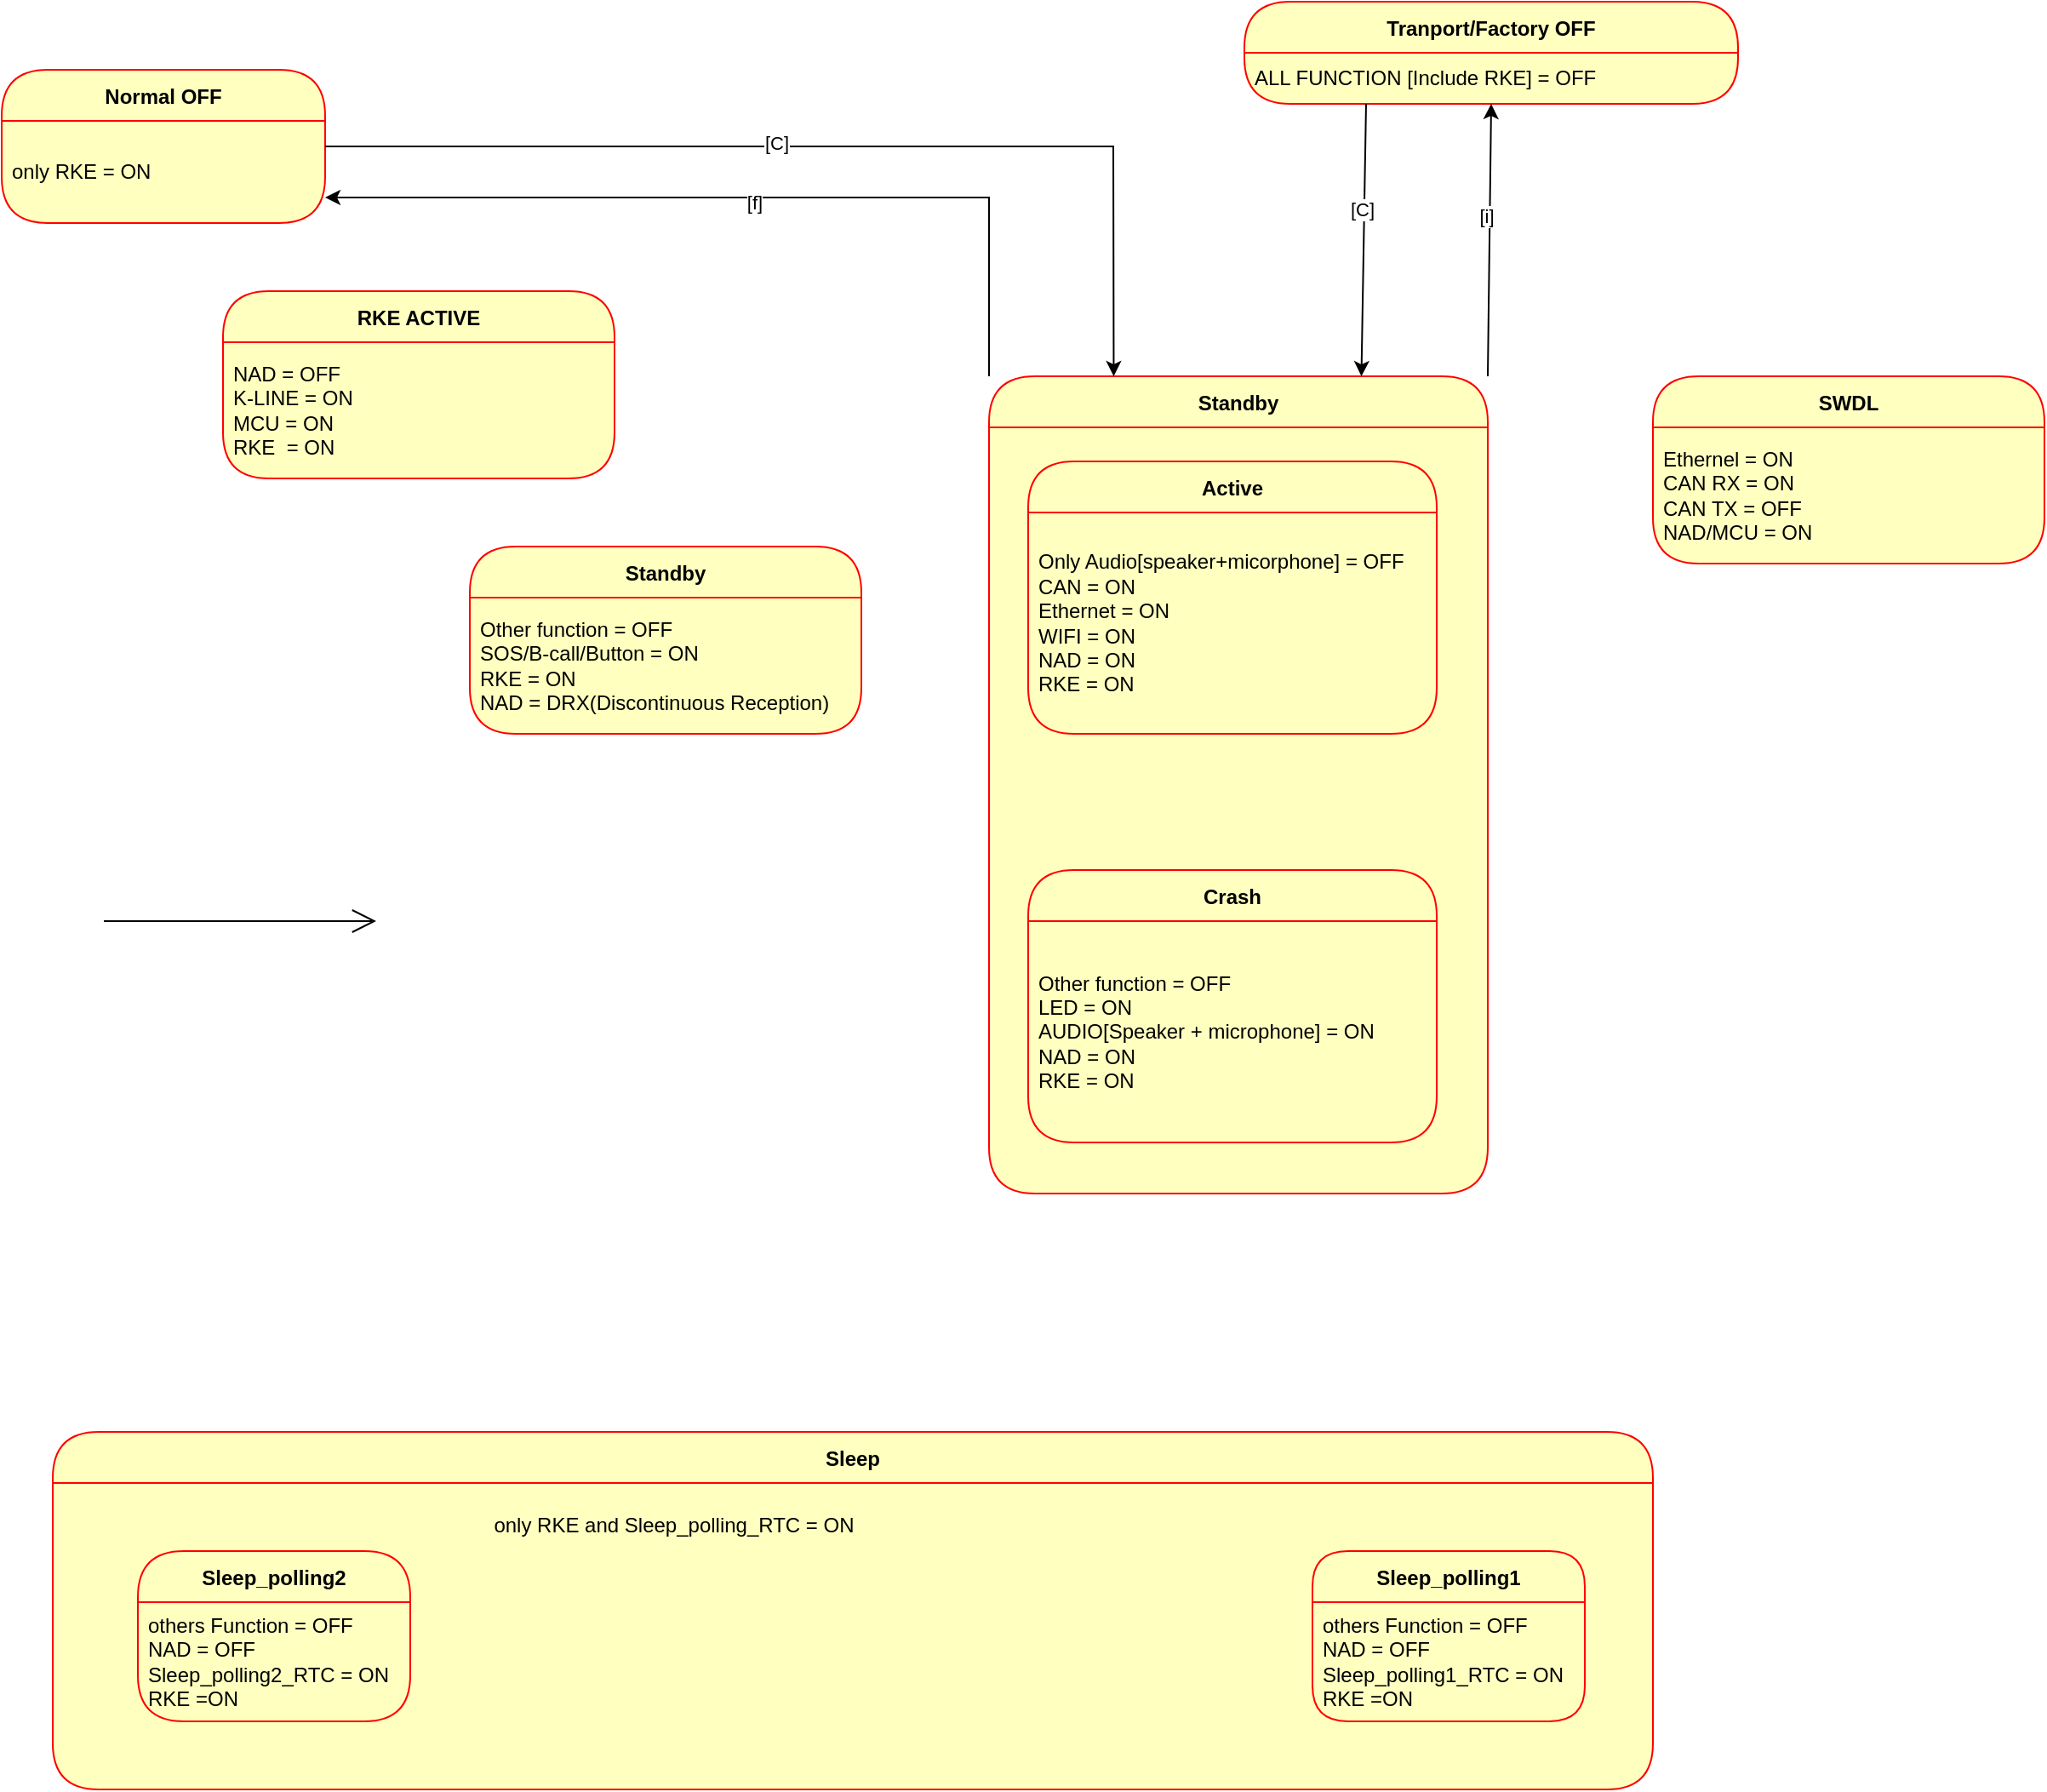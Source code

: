 <mxfile version="24.7.7">
  <diagram name="第 1 页" id="T9h1A44nFVKscxZu4C0u">
    <mxGraphModel dx="1435" dy="804" grid="1" gridSize="10" guides="1" tooltips="1" connect="1" arrows="1" fold="1" page="1" pageScale="1" pageWidth="827" pageHeight="1169" math="0" shadow="0">
      <root>
        <mxCell id="0" />
        <mxCell id="1" parent="0" />
        <mxCell id="-wjqPZiUZvuAArumJ4SB-4" value="Normal OFF" style="swimlane;fontStyle=1;align=center;verticalAlign=middle;childLayout=stackLayout;horizontal=1;startSize=30;horizontalStack=0;resizeParent=0;resizeLast=1;container=0;fontColor=#000000;collapsible=0;rounded=1;arcSize=30;strokeColor=#ff0000;fillColor=#ffffc0;swimlaneFillColor=#ffffc0;dropTarget=0;" parent="1" vertex="1">
          <mxGeometry x="40" y="60" width="190" height="90" as="geometry" />
        </mxCell>
        <mxCell id="-wjqPZiUZvuAArumJ4SB-5" value="only RKE = ON" style="text;html=1;strokeColor=none;fillColor=none;align=left;verticalAlign=middle;spacingLeft=4;spacingRight=4;whiteSpace=wrap;overflow=hidden;rotatable=0;fontColor=#000000;" parent="-wjqPZiUZvuAArumJ4SB-4" vertex="1">
          <mxGeometry y="30" width="190" height="60" as="geometry" />
        </mxCell>
        <mxCell id="-wjqPZiUZvuAArumJ4SB-8" value="Sleep" style="swimlane;fontStyle=1;align=center;verticalAlign=middle;childLayout=stackLayout;horizontal=1;startSize=30;horizontalStack=0;resizeParent=0;resizeLast=1;container=0;fontColor=#000000;collapsible=0;rounded=1;arcSize=30;strokeColor=#ff0000;fillColor=#ffffc0;swimlaneFillColor=#ffffc0;dropTarget=0;" parent="1" vertex="1">
          <mxGeometry x="70" y="860" width="940" height="210" as="geometry" />
        </mxCell>
        <mxCell id="KqpTENBeh_g4gQOxuys7-3" value="" style="endArrow=open;endFill=1;endSize=12;html=1;rounded=0;" edge="1" parent="1">
          <mxGeometry width="160" relative="1" as="geometry">
            <mxPoint x="100" y="560" as="sourcePoint" />
            <mxPoint x="260" y="560" as="targetPoint" />
          </mxGeometry>
        </mxCell>
        <mxCell id="KqpTENBeh_g4gQOxuys7-5" value="Tranport/Factory OFF" style="swimlane;fontStyle=1;align=center;verticalAlign=middle;childLayout=stackLayout;horizontal=1;startSize=30;horizontalStack=0;resizeParent=0;resizeLast=1;container=0;fontColor=#000000;collapsible=0;rounded=1;arcSize=30;strokeColor=#ff0000;fillColor=#ffffc0;swimlaneFillColor=#ffffc0;dropTarget=0;" vertex="1" parent="1">
          <mxGeometry x="770" y="20" width="290" height="60" as="geometry" />
        </mxCell>
        <mxCell id="KqpTENBeh_g4gQOxuys7-6" value="ALL FUNCTION [Include RKE] = OFF" style="text;html=1;strokeColor=none;fillColor=none;align=left;verticalAlign=middle;spacingLeft=4;spacingRight=4;whiteSpace=wrap;overflow=hidden;rotatable=0;fontColor=#000000;" vertex="1" parent="KqpTENBeh_g4gQOxuys7-5">
          <mxGeometry y="30" width="290" height="30" as="geometry" />
        </mxCell>
        <mxCell id="KqpTENBeh_g4gQOxuys7-7" value="RKE ACTIVE" style="swimlane;fontStyle=1;align=center;verticalAlign=middle;childLayout=stackLayout;horizontal=1;startSize=30;horizontalStack=0;resizeParent=0;resizeLast=1;container=0;fontColor=#000000;collapsible=0;rounded=1;arcSize=30;strokeColor=#ff0000;fillColor=#ffffc0;swimlaneFillColor=#ffffc0;dropTarget=0;" vertex="1" parent="1">
          <mxGeometry x="170" y="190" width="230" height="110" as="geometry" />
        </mxCell>
        <mxCell id="KqpTENBeh_g4gQOxuys7-8" value="NAD = OFF&lt;br&gt;K-LINE = ON&lt;div&gt;MCU = ON&lt;/div&gt;&lt;div&gt;RKE&amp;nbsp; = ON&lt;/div&gt;" style="text;html=1;strokeColor=none;fillColor=none;align=left;verticalAlign=middle;spacingLeft=4;spacingRight=4;whiteSpace=wrap;overflow=hidden;rotatable=0;fontColor=#000000;" vertex="1" parent="KqpTENBeh_g4gQOxuys7-7">
          <mxGeometry y="30" width="230" height="80" as="geometry" />
        </mxCell>
        <mxCell id="KqpTENBeh_g4gQOxuys7-12" value="Standby" style="swimlane;fontStyle=1;align=center;verticalAlign=middle;childLayout=stackLayout;horizontal=1;startSize=30;horizontalStack=0;resizeParent=0;resizeLast=1;container=0;fontColor=#000000;collapsible=0;rounded=1;arcSize=30;strokeColor=#ff0000;fillColor=#ffffc0;swimlaneFillColor=#ffffc0;dropTarget=0;" vertex="1" parent="1">
          <mxGeometry x="315" y="340" width="230" height="110" as="geometry" />
        </mxCell>
        <mxCell id="KqpTENBeh_g4gQOxuys7-13" value="Other function = OFF&lt;div&gt;SOS/B-call/Button = ON&lt;br&gt;RKE = ON&lt;/div&gt;&lt;div&gt;NAD = DRX(Discontinuous Reception)&lt;/div&gt;" style="text;html=1;strokeColor=none;fillColor=none;align=left;verticalAlign=middle;spacingLeft=4;spacingRight=4;whiteSpace=wrap;overflow=hidden;rotatable=0;fontColor=#000000;" vertex="1" parent="KqpTENBeh_g4gQOxuys7-12">
          <mxGeometry y="30" width="230" height="80" as="geometry" />
        </mxCell>
        <mxCell id="KqpTENBeh_g4gQOxuys7-17" value="SWDL" style="swimlane;fontStyle=1;align=center;verticalAlign=middle;childLayout=stackLayout;horizontal=1;startSize=30;horizontalStack=0;resizeParent=0;resizeLast=1;container=0;fontColor=#000000;collapsible=0;rounded=1;arcSize=30;strokeColor=#ff0000;fillColor=#ffffc0;swimlaneFillColor=#ffffc0;dropTarget=0;" vertex="1" parent="1">
          <mxGeometry x="1010" y="240" width="230" height="110" as="geometry" />
        </mxCell>
        <mxCell id="KqpTENBeh_g4gQOxuys7-18" value="Ethernel = ON&lt;br&gt;CAN RX = ON&lt;div&gt;CAN TX = OFF&lt;/div&gt;&lt;div&gt;NAD/MCU = ON&lt;/div&gt;" style="text;html=1;strokeColor=none;fillColor=none;align=left;verticalAlign=middle;spacingLeft=4;spacingRight=4;whiteSpace=wrap;overflow=hidden;rotatable=0;fontColor=#000000;" vertex="1" parent="KqpTENBeh_g4gQOxuys7-17">
          <mxGeometry y="30" width="230" height="80" as="geometry" />
        </mxCell>
        <mxCell id="KqpTENBeh_g4gQOxuys7-29" value="" style="group" vertex="1" connectable="0" parent="1">
          <mxGeometry x="620" y="240" width="323" height="620" as="geometry" />
        </mxCell>
        <mxCell id="KqpTENBeh_g4gQOxuys7-48" style="edgeStyle=none;rounded=0;orthogonalLoop=1;jettySize=auto;html=1;exitX=0.75;exitY=0;exitDx=0;exitDy=0;" edge="1" parent="KqpTENBeh_g4gQOxuys7-29" source="KqpTENBeh_g4gQOxuys7-14">
          <mxGeometry relative="1" as="geometry">
            <mxPoint x="219.545" y="-0.364" as="targetPoint" />
          </mxGeometry>
        </mxCell>
        <mxCell id="KqpTENBeh_g4gQOxuys7-14" value="Standby" style="swimlane;fontStyle=1;align=center;verticalAlign=middle;childLayout=stackLayout;horizontal=1;startSize=30;horizontalStack=0;resizeParent=0;resizeLast=1;container=0;fontColor=#000000;collapsible=0;rounded=1;arcSize=30;strokeColor=#ff0000;fillColor=#ffffc0;swimlaneFillColor=#ffffc0;dropTarget=0;" vertex="1" parent="KqpTENBeh_g4gQOxuys7-29">
          <mxGeometry width="293" height="480" as="geometry" />
        </mxCell>
        <mxCell id="KqpTENBeh_g4gQOxuys7-24" value="Crash" style="swimlane;fontStyle=1;align=center;verticalAlign=middle;childLayout=stackLayout;horizontal=1;startSize=30;horizontalStack=0;resizeParent=0;resizeLast=1;container=0;fontColor=#000000;collapsible=0;rounded=1;arcSize=30;strokeColor=#ff0000;fillColor=#ffffc0;swimlaneFillColor=#ffffc0;dropTarget=0;" vertex="1" parent="KqpTENBeh_g4gQOxuys7-29">
          <mxGeometry x="23" y="290" width="240" height="160" as="geometry" />
        </mxCell>
        <mxCell id="KqpTENBeh_g4gQOxuys7-25" value="Other function = OFF&lt;div&gt;LED = ON&lt;/div&gt;&lt;div&gt;AUDIO[Speaker + microphone] = ON&lt;/div&gt;&lt;div&gt;&lt;span style=&quot;background-color: initial;&quot;&gt;NAD = ON&lt;/span&gt;&lt;br&gt;&lt;/div&gt;&lt;div&gt;RKE = ON&lt;/div&gt;" style="text;html=1;strokeColor=none;fillColor=none;align=left;verticalAlign=middle;spacingLeft=4;spacingRight=4;whiteSpace=wrap;overflow=hidden;rotatable=0;fontColor=#000000;" vertex="1" parent="KqpTENBeh_g4gQOxuys7-24">
          <mxGeometry y="30" width="240" height="130" as="geometry" />
        </mxCell>
        <mxCell id="KqpTENBeh_g4gQOxuys7-26" value="Only Audio[speaker+micorphone] = OFF" style="text;html=1;strokeColor=none;fillColor=none;align=center;verticalAlign=middle;spacingLeft=4;spacingRight=4;whiteSpace=wrap;overflow=hidden;rotatable=0;fontColor=#000000;" vertex="1" parent="KqpTENBeh_g4gQOxuys7-24">
          <mxGeometry y="160" width="240" as="geometry" />
        </mxCell>
        <mxCell id="KqpTENBeh_g4gQOxuys7-19" value="Active" style="swimlane;fontStyle=1;align=center;verticalAlign=middle;childLayout=stackLayout;horizontal=1;startSize=30;horizontalStack=0;resizeParent=0;resizeLast=1;container=0;fontColor=#000000;collapsible=0;rounded=1;arcSize=30;strokeColor=#ff0000;fillColor=#ffffc0;swimlaneFillColor=#ffffc0;dropTarget=0;" vertex="1" parent="KqpTENBeh_g4gQOxuys7-29">
          <mxGeometry x="23" y="50" width="240" height="160" as="geometry" />
        </mxCell>
        <mxCell id="KqpTENBeh_g4gQOxuys7-20" value="Only Audio[speaker+micorphone] = OFF&lt;div&gt;CAN = ON&lt;/div&gt;&lt;div&gt;Ethernet = ON&lt;/div&gt;&lt;div&gt;WIFI = ON&lt;/div&gt;&lt;div&gt;NAD = ON&lt;/div&gt;&lt;div&gt;RKE = ON&lt;/div&gt;" style="text;html=1;strokeColor=none;fillColor=none;align=left;verticalAlign=middle;spacingLeft=4;spacingRight=4;whiteSpace=wrap;overflow=hidden;rotatable=0;fontColor=#000000;" vertex="1" parent="KqpTENBeh_g4gQOxuys7-19">
          <mxGeometry y="30" width="240" height="130" as="geometry" />
        </mxCell>
        <mxCell id="KqpTENBeh_g4gQOxuys7-22" value="Only Audio[speaker+micorphone] = OFF" style="text;html=1;strokeColor=none;fillColor=none;align=center;verticalAlign=middle;spacingLeft=4;spacingRight=4;whiteSpace=wrap;overflow=hidden;rotatable=0;fontColor=#000000;" vertex="1" parent="KqpTENBeh_g4gQOxuys7-19">
          <mxGeometry y="160" width="240" as="geometry" />
        </mxCell>
        <mxCell id="KqpTENBeh_g4gQOxuys7-38" value="Sleep_polling2" style="swimlane;fontStyle=1;align=center;verticalAlign=middle;childLayout=stackLayout;horizontal=1;startSize=30;horizontalStack=0;resizeParent=0;resizeLast=1;container=0;fontColor=#000000;collapsible=0;rounded=1;arcSize=30;strokeColor=#ff0000;fillColor=#ffffc0;swimlaneFillColor=#ffffc0;dropTarget=0;" vertex="1" parent="1">
          <mxGeometry x="120" y="930" width="160" height="100" as="geometry" />
        </mxCell>
        <mxCell id="KqpTENBeh_g4gQOxuys7-39" value="others Function = OFF&lt;br&gt;NAD = OFF&lt;br&gt;Sleep_polling2_RTC = ON&lt;br&gt;RKE =ON" style="text;html=1;strokeColor=none;fillColor=none;align=left;verticalAlign=middle;spacingLeft=4;spacingRight=4;whiteSpace=wrap;overflow=hidden;rotatable=0;fontColor=#000000;" vertex="1" parent="KqpTENBeh_g4gQOxuys7-38">
          <mxGeometry y="30" width="160" height="70" as="geometry" />
        </mxCell>
        <mxCell id="KqpTENBeh_g4gQOxuys7-41" value="Sleep_polling1" style="swimlane;fontStyle=1;align=center;verticalAlign=middle;childLayout=stackLayout;horizontal=1;startSize=30;horizontalStack=0;resizeParent=0;resizeLast=1;container=0;fontColor=#000000;collapsible=0;rounded=1;arcSize=23;strokeColor=#ff0000;fillColor=#ffffc0;swimlaneFillColor=#ffffc0;dropTarget=0;" vertex="1" parent="1">
          <mxGeometry x="810" y="930" width="160" height="100" as="geometry" />
        </mxCell>
        <mxCell id="KqpTENBeh_g4gQOxuys7-42" value="others Function = OFF&lt;br&gt;NAD = OFF&lt;br&gt;Sleep_polling1_RTC = ON&lt;br&gt;RKE =ON" style="text;html=1;strokeColor=none;fillColor=none;align=left;verticalAlign=middle;spacingLeft=4;spacingRight=4;whiteSpace=wrap;overflow=hidden;rotatable=0;fontColor=#000000;" vertex="1" parent="KqpTENBeh_g4gQOxuys7-41">
          <mxGeometry y="30" width="160" height="70" as="geometry" />
        </mxCell>
        <mxCell id="KqpTENBeh_g4gQOxuys7-43" value="only RKE and Sleep_polling_RTC = ON" style="text;strokeColor=none;align=center;fillColor=none;html=1;verticalAlign=middle;whiteSpace=wrap;rounded=0;" vertex="1" parent="1">
          <mxGeometry x="300" y="900" width="270" height="30" as="geometry" />
        </mxCell>
        <mxCell id="KqpTENBeh_g4gQOxuys7-44" style="edgeStyle=none;rounded=0;orthogonalLoop=1;jettySize=auto;html=1;exitX=1;exitY=0.25;exitDx=0;exitDy=0;entryX=0.25;entryY=0;entryDx=0;entryDy=0;" edge="1" parent="1" source="-wjqPZiUZvuAArumJ4SB-5" target="KqpTENBeh_g4gQOxuys7-14">
          <mxGeometry relative="1" as="geometry">
            <Array as="points">
              <mxPoint x="693" y="105" />
            </Array>
          </mxGeometry>
        </mxCell>
        <mxCell id="KqpTENBeh_g4gQOxuys7-45" value="[C]" style="edgeLabel;html=1;align=center;verticalAlign=middle;resizable=0;points=[];" vertex="1" connectable="0" parent="KqpTENBeh_g4gQOxuys7-44">
          <mxGeometry x="-0.113" y="2" relative="1" as="geometry">
            <mxPoint as="offset" />
          </mxGeometry>
        </mxCell>
        <mxCell id="KqpTENBeh_g4gQOxuys7-46" style="edgeStyle=none;rounded=0;orthogonalLoop=1;jettySize=auto;html=1;exitX=0;exitY=0;exitDx=0;exitDy=0;entryX=1;entryY=0.75;entryDx=0;entryDy=0;" edge="1" parent="1" source="KqpTENBeh_g4gQOxuys7-14" target="-wjqPZiUZvuAArumJ4SB-5">
          <mxGeometry relative="1" as="geometry">
            <Array as="points">
              <mxPoint x="620" y="135" />
            </Array>
          </mxGeometry>
        </mxCell>
        <mxCell id="KqpTENBeh_g4gQOxuys7-47" value="[f]" style="edgeLabel;html=1;align=center;verticalAlign=middle;resizable=0;points=[];" vertex="1" connectable="0" parent="KqpTENBeh_g4gQOxuys7-46">
          <mxGeometry x="-0.021" y="3" relative="1" as="geometry">
            <mxPoint x="-1" as="offset" />
          </mxGeometry>
        </mxCell>
        <mxCell id="KqpTENBeh_g4gQOxuys7-49" style="edgeStyle=none;rounded=0;orthogonalLoop=1;jettySize=auto;html=1;exitX=0.25;exitY=1;exitDx=0;exitDy=0;entryX=0.75;entryY=0;entryDx=0;entryDy=0;" edge="1" parent="1">
          <mxGeometry relative="1" as="geometry">
            <mxPoint x="841.5" y="80" as="sourcePoint" />
            <mxPoint x="838.75" y="240" as="targetPoint" />
          </mxGeometry>
        </mxCell>
        <mxCell id="KqpTENBeh_g4gQOxuys7-50" value="[C]" style="edgeLabel;html=1;align=center;verticalAlign=middle;resizable=0;points=[];" vertex="1" connectable="0" parent="KqpTENBeh_g4gQOxuys7-49">
          <mxGeometry x="-0.231" y="-2" relative="1" as="geometry">
            <mxPoint as="offset" />
          </mxGeometry>
        </mxCell>
        <mxCell id="KqpTENBeh_g4gQOxuys7-51" style="edgeStyle=none;rounded=0;orthogonalLoop=1;jettySize=auto;html=1;exitX=1;exitY=0;exitDx=0;exitDy=0;entryX=0.5;entryY=1;entryDx=0;entryDy=0;" edge="1" parent="1" source="KqpTENBeh_g4gQOxuys7-14" target="KqpTENBeh_g4gQOxuys7-6">
          <mxGeometry relative="1" as="geometry" />
        </mxCell>
        <mxCell id="KqpTENBeh_g4gQOxuys7-52" value="[i]" style="edgeLabel;html=1;align=center;verticalAlign=middle;resizable=0;points=[];" vertex="1" connectable="0" parent="KqpTENBeh_g4gQOxuys7-51">
          <mxGeometry x="0.165" y="2" relative="1" as="geometry">
            <mxPoint y="-1" as="offset" />
          </mxGeometry>
        </mxCell>
      </root>
    </mxGraphModel>
  </diagram>
</mxfile>
